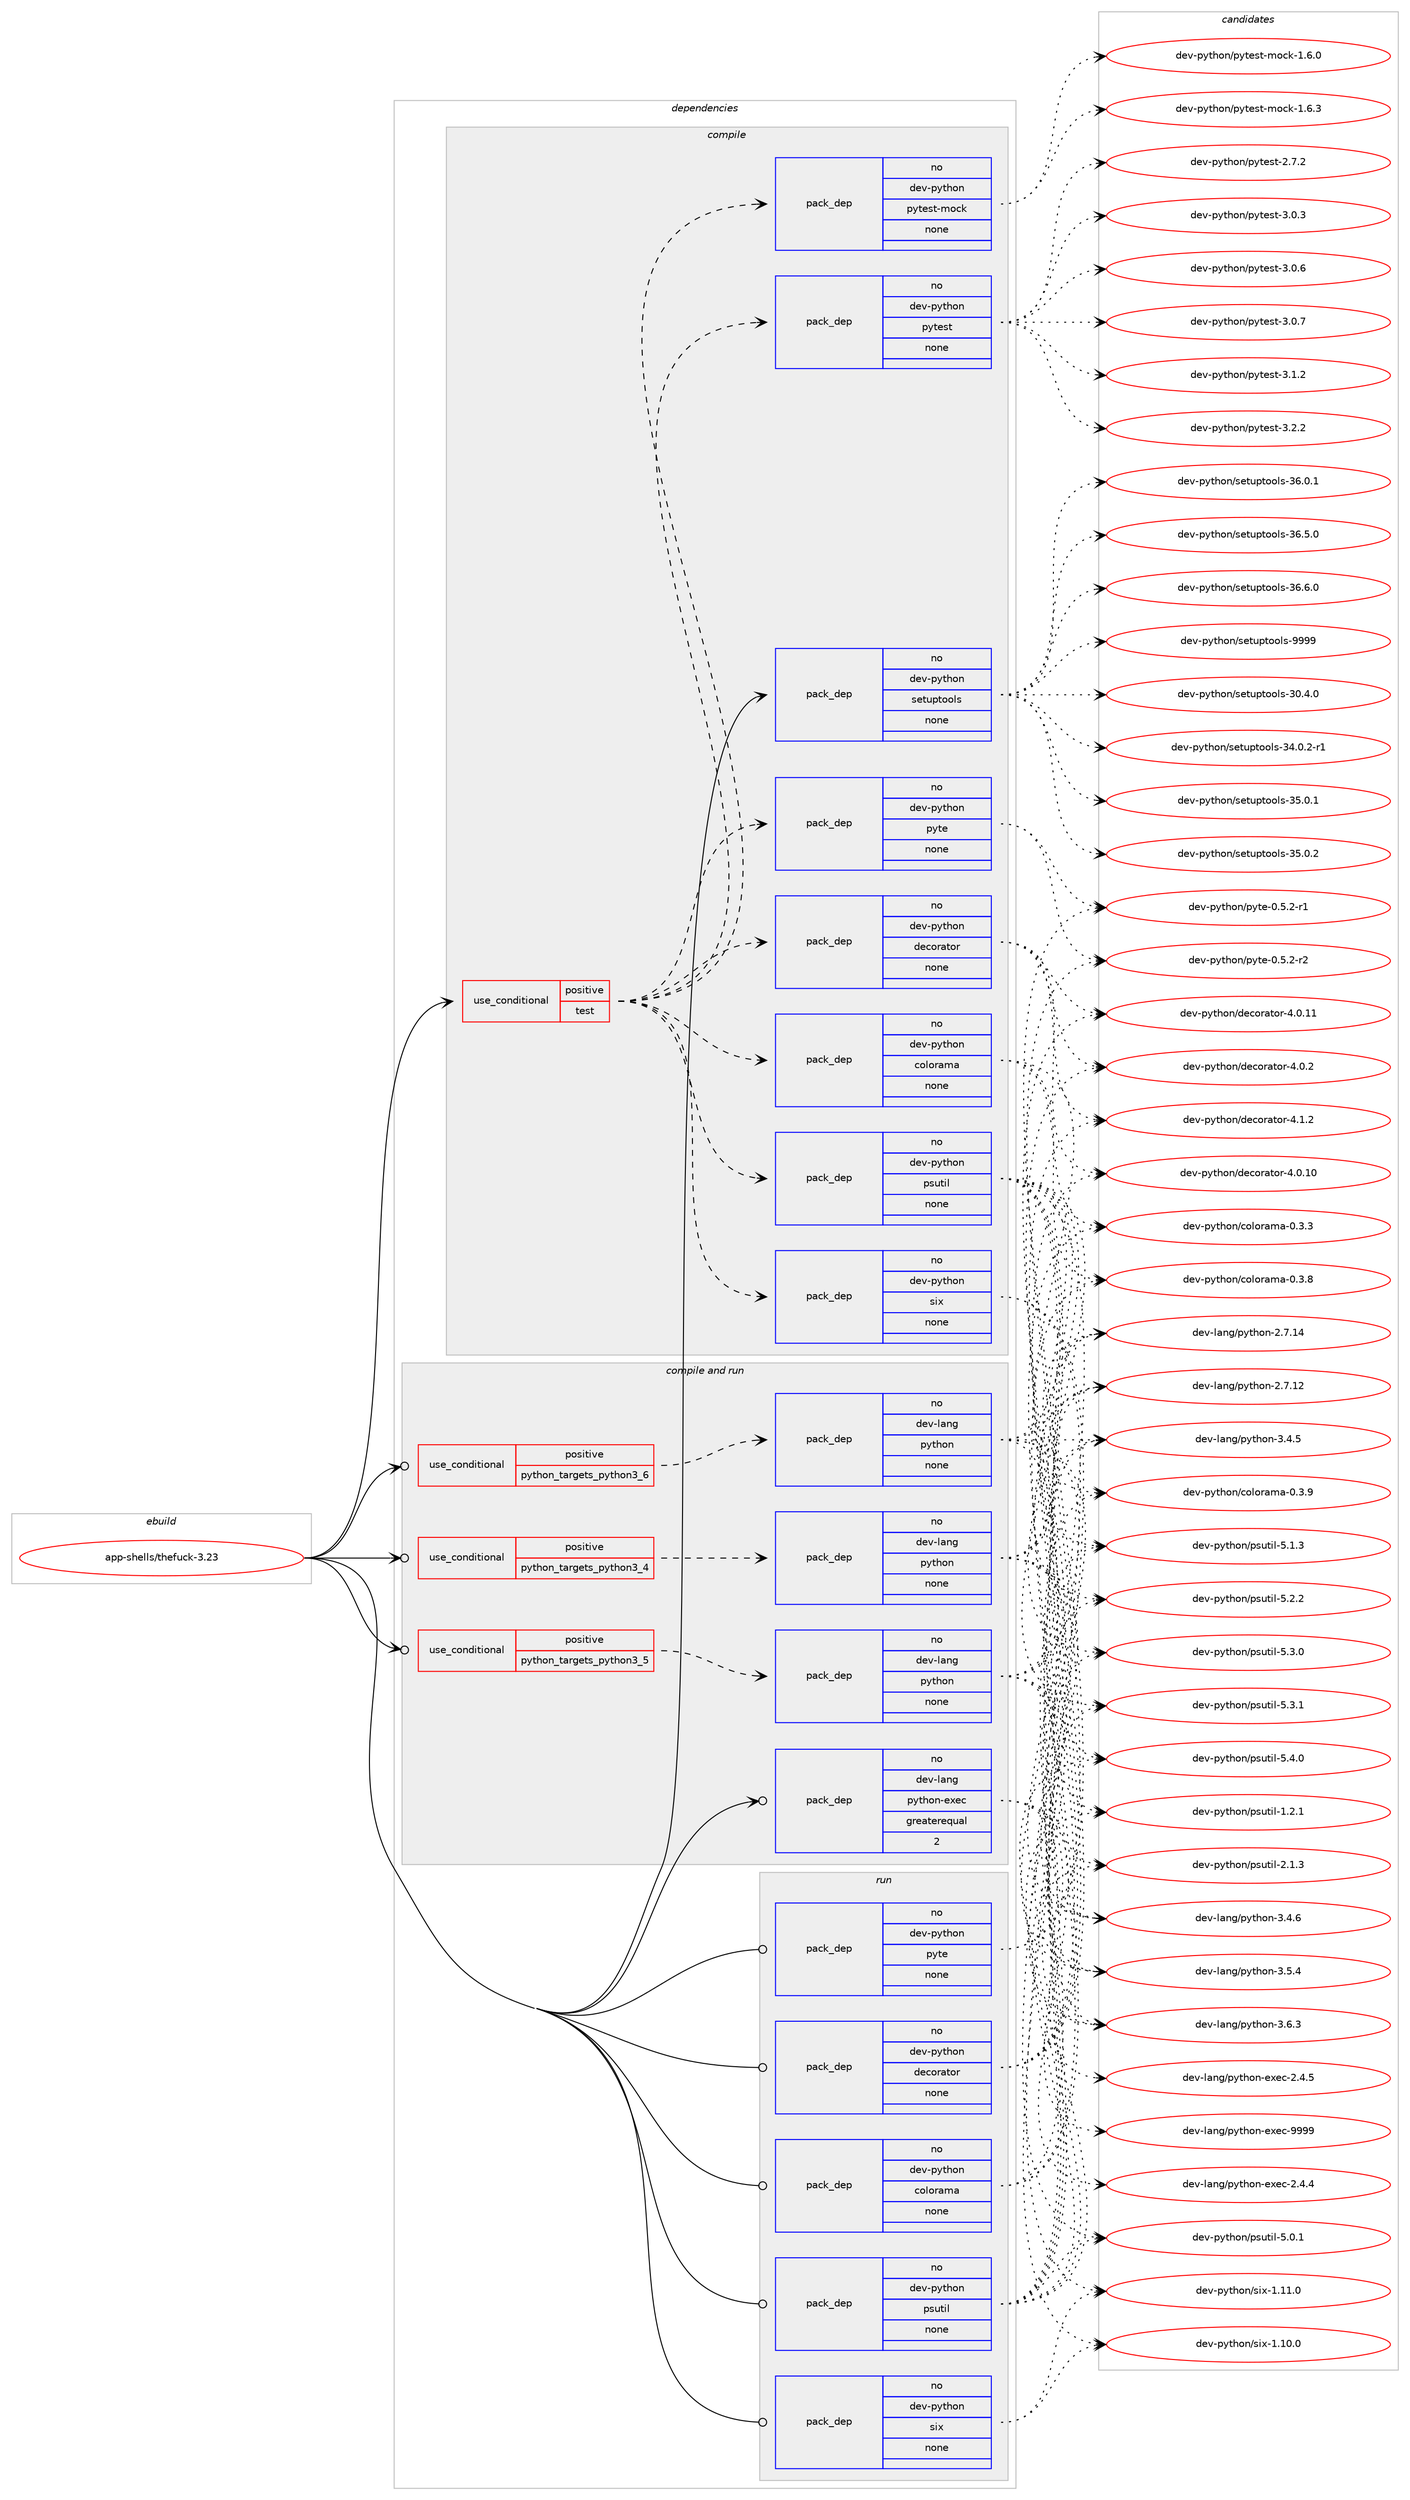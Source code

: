digraph prolog {

# *************
# Graph options
# *************

newrank=true;
concentrate=true;
compound=true;
graph [rankdir=LR,fontname=Helvetica,fontsize=10,ranksep=1.5];#, ranksep=2.5, nodesep=0.2];
edge  [arrowhead=vee];
node  [fontname=Helvetica,fontsize=10];

# **********
# The ebuild
# **********

subgraph cluster_leftcol {
color=gray;
rank=same;
label=<<i>ebuild</i>>;
id [label="app-shells/thefuck-3.23", color=red, width=4, href="../app-shells/thefuck-3.23.svg"];
}

# ****************
# The dependencies
# ****************

subgraph cluster_midcol {
color=gray;
label=<<i>dependencies</i>>;
subgraph cluster_compile {
fillcolor="#eeeeee";
style=filled;
label=<<i>compile</i>>;
subgraph cond14280 {
dependency55140 [label=<<TABLE BORDER="0" CELLBORDER="1" CELLSPACING="0" CELLPADDING="4"><TR><TD ROWSPAN="3" CELLPADDING="10">use_conditional</TD></TR><TR><TD>positive</TD></TR><TR><TD>test</TD></TR></TABLE>>, shape=none, color=red];
subgraph pack39865 {
dependency55141 [label=<<TABLE BORDER="0" CELLBORDER="1" CELLSPACING="0" CELLPADDING="4" WIDTH="220"><TR><TD ROWSPAN="6" CELLPADDING="30">pack_dep</TD></TR><TR><TD WIDTH="110">no</TD></TR><TR><TD>dev-python</TD></TR><TR><TD>psutil</TD></TR><TR><TD>none</TD></TR><TR><TD></TD></TR></TABLE>>, shape=none, color=blue];
}
dependency55140:e -> dependency55141:w [weight=20,style="dashed",arrowhead="vee"];
subgraph pack39866 {
dependency55142 [label=<<TABLE BORDER="0" CELLBORDER="1" CELLSPACING="0" CELLPADDING="4" WIDTH="220"><TR><TD ROWSPAN="6" CELLPADDING="30">pack_dep</TD></TR><TR><TD WIDTH="110">no</TD></TR><TR><TD>dev-python</TD></TR><TR><TD>six</TD></TR><TR><TD>none</TD></TR><TR><TD></TD></TR></TABLE>>, shape=none, color=blue];
}
dependency55140:e -> dependency55142:w [weight=20,style="dashed",arrowhead="vee"];
subgraph pack39867 {
dependency55143 [label=<<TABLE BORDER="0" CELLBORDER="1" CELLSPACING="0" CELLPADDING="4" WIDTH="220"><TR><TD ROWSPAN="6" CELLPADDING="30">pack_dep</TD></TR><TR><TD WIDTH="110">no</TD></TR><TR><TD>dev-python</TD></TR><TR><TD>decorator</TD></TR><TR><TD>none</TD></TR><TR><TD></TD></TR></TABLE>>, shape=none, color=blue];
}
dependency55140:e -> dependency55143:w [weight=20,style="dashed",arrowhead="vee"];
subgraph pack39868 {
dependency55144 [label=<<TABLE BORDER="0" CELLBORDER="1" CELLSPACING="0" CELLPADDING="4" WIDTH="220"><TR><TD ROWSPAN="6" CELLPADDING="30">pack_dep</TD></TR><TR><TD WIDTH="110">no</TD></TR><TR><TD>dev-python</TD></TR><TR><TD>colorama</TD></TR><TR><TD>none</TD></TR><TR><TD></TD></TR></TABLE>>, shape=none, color=blue];
}
dependency55140:e -> dependency55144:w [weight=20,style="dashed",arrowhead="vee"];
subgraph pack39869 {
dependency55145 [label=<<TABLE BORDER="0" CELLBORDER="1" CELLSPACING="0" CELLPADDING="4" WIDTH="220"><TR><TD ROWSPAN="6" CELLPADDING="30">pack_dep</TD></TR><TR><TD WIDTH="110">no</TD></TR><TR><TD>dev-python</TD></TR><TR><TD>pyte</TD></TR><TR><TD>none</TD></TR><TR><TD></TD></TR></TABLE>>, shape=none, color=blue];
}
dependency55140:e -> dependency55145:w [weight=20,style="dashed",arrowhead="vee"];
subgraph pack39870 {
dependency55146 [label=<<TABLE BORDER="0" CELLBORDER="1" CELLSPACING="0" CELLPADDING="4" WIDTH="220"><TR><TD ROWSPAN="6" CELLPADDING="30">pack_dep</TD></TR><TR><TD WIDTH="110">no</TD></TR><TR><TD>dev-python</TD></TR><TR><TD>pytest</TD></TR><TR><TD>none</TD></TR><TR><TD></TD></TR></TABLE>>, shape=none, color=blue];
}
dependency55140:e -> dependency55146:w [weight=20,style="dashed",arrowhead="vee"];
subgraph pack39871 {
dependency55147 [label=<<TABLE BORDER="0" CELLBORDER="1" CELLSPACING="0" CELLPADDING="4" WIDTH="220"><TR><TD ROWSPAN="6" CELLPADDING="30">pack_dep</TD></TR><TR><TD WIDTH="110">no</TD></TR><TR><TD>dev-python</TD></TR><TR><TD>pytest-mock</TD></TR><TR><TD>none</TD></TR><TR><TD></TD></TR></TABLE>>, shape=none, color=blue];
}
dependency55140:e -> dependency55147:w [weight=20,style="dashed",arrowhead="vee"];
}
id:e -> dependency55140:w [weight=20,style="solid",arrowhead="vee"];
subgraph pack39872 {
dependency55148 [label=<<TABLE BORDER="0" CELLBORDER="1" CELLSPACING="0" CELLPADDING="4" WIDTH="220"><TR><TD ROWSPAN="6" CELLPADDING="30">pack_dep</TD></TR><TR><TD WIDTH="110">no</TD></TR><TR><TD>dev-python</TD></TR><TR><TD>setuptools</TD></TR><TR><TD>none</TD></TR><TR><TD></TD></TR></TABLE>>, shape=none, color=blue];
}
id:e -> dependency55148:w [weight=20,style="solid",arrowhead="vee"];
}
subgraph cluster_compileandrun {
fillcolor="#eeeeee";
style=filled;
label=<<i>compile and run</i>>;
subgraph cond14281 {
dependency55149 [label=<<TABLE BORDER="0" CELLBORDER="1" CELLSPACING="0" CELLPADDING="4"><TR><TD ROWSPAN="3" CELLPADDING="10">use_conditional</TD></TR><TR><TD>positive</TD></TR><TR><TD>python_targets_python3_4</TD></TR></TABLE>>, shape=none, color=red];
subgraph pack39873 {
dependency55150 [label=<<TABLE BORDER="0" CELLBORDER="1" CELLSPACING="0" CELLPADDING="4" WIDTH="220"><TR><TD ROWSPAN="6" CELLPADDING="30">pack_dep</TD></TR><TR><TD WIDTH="110">no</TD></TR><TR><TD>dev-lang</TD></TR><TR><TD>python</TD></TR><TR><TD>none</TD></TR><TR><TD></TD></TR></TABLE>>, shape=none, color=blue];
}
dependency55149:e -> dependency55150:w [weight=20,style="dashed",arrowhead="vee"];
}
id:e -> dependency55149:w [weight=20,style="solid",arrowhead="odotvee"];
subgraph cond14282 {
dependency55151 [label=<<TABLE BORDER="0" CELLBORDER="1" CELLSPACING="0" CELLPADDING="4"><TR><TD ROWSPAN="3" CELLPADDING="10">use_conditional</TD></TR><TR><TD>positive</TD></TR><TR><TD>python_targets_python3_5</TD></TR></TABLE>>, shape=none, color=red];
subgraph pack39874 {
dependency55152 [label=<<TABLE BORDER="0" CELLBORDER="1" CELLSPACING="0" CELLPADDING="4" WIDTH="220"><TR><TD ROWSPAN="6" CELLPADDING="30">pack_dep</TD></TR><TR><TD WIDTH="110">no</TD></TR><TR><TD>dev-lang</TD></TR><TR><TD>python</TD></TR><TR><TD>none</TD></TR><TR><TD></TD></TR></TABLE>>, shape=none, color=blue];
}
dependency55151:e -> dependency55152:w [weight=20,style="dashed",arrowhead="vee"];
}
id:e -> dependency55151:w [weight=20,style="solid",arrowhead="odotvee"];
subgraph cond14283 {
dependency55153 [label=<<TABLE BORDER="0" CELLBORDER="1" CELLSPACING="0" CELLPADDING="4"><TR><TD ROWSPAN="3" CELLPADDING="10">use_conditional</TD></TR><TR><TD>positive</TD></TR><TR><TD>python_targets_python3_6</TD></TR></TABLE>>, shape=none, color=red];
subgraph pack39875 {
dependency55154 [label=<<TABLE BORDER="0" CELLBORDER="1" CELLSPACING="0" CELLPADDING="4" WIDTH="220"><TR><TD ROWSPAN="6" CELLPADDING="30">pack_dep</TD></TR><TR><TD WIDTH="110">no</TD></TR><TR><TD>dev-lang</TD></TR><TR><TD>python</TD></TR><TR><TD>none</TD></TR><TR><TD></TD></TR></TABLE>>, shape=none, color=blue];
}
dependency55153:e -> dependency55154:w [weight=20,style="dashed",arrowhead="vee"];
}
id:e -> dependency55153:w [weight=20,style="solid",arrowhead="odotvee"];
subgraph pack39876 {
dependency55155 [label=<<TABLE BORDER="0" CELLBORDER="1" CELLSPACING="0" CELLPADDING="4" WIDTH="220"><TR><TD ROWSPAN="6" CELLPADDING="30">pack_dep</TD></TR><TR><TD WIDTH="110">no</TD></TR><TR><TD>dev-lang</TD></TR><TR><TD>python-exec</TD></TR><TR><TD>greaterequal</TD></TR><TR><TD>2</TD></TR></TABLE>>, shape=none, color=blue];
}
id:e -> dependency55155:w [weight=20,style="solid",arrowhead="odotvee"];
}
subgraph cluster_run {
fillcolor="#eeeeee";
style=filled;
label=<<i>run</i>>;
subgraph pack39877 {
dependency55156 [label=<<TABLE BORDER="0" CELLBORDER="1" CELLSPACING="0" CELLPADDING="4" WIDTH="220"><TR><TD ROWSPAN="6" CELLPADDING="30">pack_dep</TD></TR><TR><TD WIDTH="110">no</TD></TR><TR><TD>dev-python</TD></TR><TR><TD>colorama</TD></TR><TR><TD>none</TD></TR><TR><TD></TD></TR></TABLE>>, shape=none, color=blue];
}
id:e -> dependency55156:w [weight=20,style="solid",arrowhead="odot"];
subgraph pack39878 {
dependency55157 [label=<<TABLE BORDER="0" CELLBORDER="1" CELLSPACING="0" CELLPADDING="4" WIDTH="220"><TR><TD ROWSPAN="6" CELLPADDING="30">pack_dep</TD></TR><TR><TD WIDTH="110">no</TD></TR><TR><TD>dev-python</TD></TR><TR><TD>decorator</TD></TR><TR><TD>none</TD></TR><TR><TD></TD></TR></TABLE>>, shape=none, color=blue];
}
id:e -> dependency55157:w [weight=20,style="solid",arrowhead="odot"];
subgraph pack39879 {
dependency55158 [label=<<TABLE BORDER="0" CELLBORDER="1" CELLSPACING="0" CELLPADDING="4" WIDTH="220"><TR><TD ROWSPAN="6" CELLPADDING="30">pack_dep</TD></TR><TR><TD WIDTH="110">no</TD></TR><TR><TD>dev-python</TD></TR><TR><TD>psutil</TD></TR><TR><TD>none</TD></TR><TR><TD></TD></TR></TABLE>>, shape=none, color=blue];
}
id:e -> dependency55158:w [weight=20,style="solid",arrowhead="odot"];
subgraph pack39880 {
dependency55159 [label=<<TABLE BORDER="0" CELLBORDER="1" CELLSPACING="0" CELLPADDING="4" WIDTH="220"><TR><TD ROWSPAN="6" CELLPADDING="30">pack_dep</TD></TR><TR><TD WIDTH="110">no</TD></TR><TR><TD>dev-python</TD></TR><TR><TD>pyte</TD></TR><TR><TD>none</TD></TR><TR><TD></TD></TR></TABLE>>, shape=none, color=blue];
}
id:e -> dependency55159:w [weight=20,style="solid",arrowhead="odot"];
subgraph pack39881 {
dependency55160 [label=<<TABLE BORDER="0" CELLBORDER="1" CELLSPACING="0" CELLPADDING="4" WIDTH="220"><TR><TD ROWSPAN="6" CELLPADDING="30">pack_dep</TD></TR><TR><TD WIDTH="110">no</TD></TR><TR><TD>dev-python</TD></TR><TR><TD>six</TD></TR><TR><TD>none</TD></TR><TR><TD></TD></TR></TABLE>>, shape=none, color=blue];
}
id:e -> dependency55160:w [weight=20,style="solid",arrowhead="odot"];
}
}

# **************
# The candidates
# **************

subgraph cluster_choices {
rank=same;
color=gray;
label=<<i>candidates</i>>;

subgraph choice39865 {
color=black;
nodesep=1;
choice1001011184511212111610411111047112115117116105108454946504649 [label="dev-python/psutil-1.2.1", color=red, width=4,href="../dev-python/psutil-1.2.1.svg"];
choice1001011184511212111610411111047112115117116105108455046494651 [label="dev-python/psutil-2.1.3", color=red, width=4,href="../dev-python/psutil-2.1.3.svg"];
choice1001011184511212111610411111047112115117116105108455346484649 [label="dev-python/psutil-5.0.1", color=red, width=4,href="../dev-python/psutil-5.0.1.svg"];
choice1001011184511212111610411111047112115117116105108455346494651 [label="dev-python/psutil-5.1.3", color=red, width=4,href="../dev-python/psutil-5.1.3.svg"];
choice1001011184511212111610411111047112115117116105108455346504650 [label="dev-python/psutil-5.2.2", color=red, width=4,href="../dev-python/psutil-5.2.2.svg"];
choice1001011184511212111610411111047112115117116105108455346514648 [label="dev-python/psutil-5.3.0", color=red, width=4,href="../dev-python/psutil-5.3.0.svg"];
choice1001011184511212111610411111047112115117116105108455346514649 [label="dev-python/psutil-5.3.1", color=red, width=4,href="../dev-python/psutil-5.3.1.svg"];
choice1001011184511212111610411111047112115117116105108455346524648 [label="dev-python/psutil-5.4.0", color=red, width=4,href="../dev-python/psutil-5.4.0.svg"];
dependency55141:e -> choice1001011184511212111610411111047112115117116105108454946504649:w [style=dotted,weight="100"];
dependency55141:e -> choice1001011184511212111610411111047112115117116105108455046494651:w [style=dotted,weight="100"];
dependency55141:e -> choice1001011184511212111610411111047112115117116105108455346484649:w [style=dotted,weight="100"];
dependency55141:e -> choice1001011184511212111610411111047112115117116105108455346494651:w [style=dotted,weight="100"];
dependency55141:e -> choice1001011184511212111610411111047112115117116105108455346504650:w [style=dotted,weight="100"];
dependency55141:e -> choice1001011184511212111610411111047112115117116105108455346514648:w [style=dotted,weight="100"];
dependency55141:e -> choice1001011184511212111610411111047112115117116105108455346514649:w [style=dotted,weight="100"];
dependency55141:e -> choice1001011184511212111610411111047112115117116105108455346524648:w [style=dotted,weight="100"];
}
subgraph choice39866 {
color=black;
nodesep=1;
choice100101118451121211161041111104711510512045494649484648 [label="dev-python/six-1.10.0", color=red, width=4,href="../dev-python/six-1.10.0.svg"];
choice100101118451121211161041111104711510512045494649494648 [label="dev-python/six-1.11.0", color=red, width=4,href="../dev-python/six-1.11.0.svg"];
dependency55142:e -> choice100101118451121211161041111104711510512045494649484648:w [style=dotted,weight="100"];
dependency55142:e -> choice100101118451121211161041111104711510512045494649494648:w [style=dotted,weight="100"];
}
subgraph choice39867 {
color=black;
nodesep=1;
choice1001011184511212111610411111047100101991111149711611111445524648464948 [label="dev-python/decorator-4.0.10", color=red, width=4,href="../dev-python/decorator-4.0.10.svg"];
choice1001011184511212111610411111047100101991111149711611111445524648464949 [label="dev-python/decorator-4.0.11", color=red, width=4,href="../dev-python/decorator-4.0.11.svg"];
choice10010111845112121116104111110471001019911111497116111114455246484650 [label="dev-python/decorator-4.0.2", color=red, width=4,href="../dev-python/decorator-4.0.2.svg"];
choice10010111845112121116104111110471001019911111497116111114455246494650 [label="dev-python/decorator-4.1.2", color=red, width=4,href="../dev-python/decorator-4.1.2.svg"];
dependency55143:e -> choice1001011184511212111610411111047100101991111149711611111445524648464948:w [style=dotted,weight="100"];
dependency55143:e -> choice1001011184511212111610411111047100101991111149711611111445524648464949:w [style=dotted,weight="100"];
dependency55143:e -> choice10010111845112121116104111110471001019911111497116111114455246484650:w [style=dotted,weight="100"];
dependency55143:e -> choice10010111845112121116104111110471001019911111497116111114455246494650:w [style=dotted,weight="100"];
}
subgraph choice39868 {
color=black;
nodesep=1;
choice1001011184511212111610411111047991111081111149710997454846514651 [label="dev-python/colorama-0.3.3", color=red, width=4,href="../dev-python/colorama-0.3.3.svg"];
choice1001011184511212111610411111047991111081111149710997454846514656 [label="dev-python/colorama-0.3.8", color=red, width=4,href="../dev-python/colorama-0.3.8.svg"];
choice1001011184511212111610411111047991111081111149710997454846514657 [label="dev-python/colorama-0.3.9", color=red, width=4,href="../dev-python/colorama-0.3.9.svg"];
dependency55144:e -> choice1001011184511212111610411111047991111081111149710997454846514651:w [style=dotted,weight="100"];
dependency55144:e -> choice1001011184511212111610411111047991111081111149710997454846514656:w [style=dotted,weight="100"];
dependency55144:e -> choice1001011184511212111610411111047991111081111149710997454846514657:w [style=dotted,weight="100"];
}
subgraph choice39869 {
color=black;
nodesep=1;
choice10010111845112121116104111110471121211161014548465346504511449 [label="dev-python/pyte-0.5.2-r1", color=red, width=4,href="../dev-python/pyte-0.5.2-r1.svg"];
choice10010111845112121116104111110471121211161014548465346504511450 [label="dev-python/pyte-0.5.2-r2", color=red, width=4,href="../dev-python/pyte-0.5.2-r2.svg"];
dependency55145:e -> choice10010111845112121116104111110471121211161014548465346504511449:w [style=dotted,weight="100"];
dependency55145:e -> choice10010111845112121116104111110471121211161014548465346504511450:w [style=dotted,weight="100"];
}
subgraph choice39870 {
color=black;
nodesep=1;
choice1001011184511212111610411111047112121116101115116455046554650 [label="dev-python/pytest-2.7.2", color=red, width=4,href="../dev-python/pytest-2.7.2.svg"];
choice1001011184511212111610411111047112121116101115116455146484651 [label="dev-python/pytest-3.0.3", color=red, width=4,href="../dev-python/pytest-3.0.3.svg"];
choice1001011184511212111610411111047112121116101115116455146484654 [label="dev-python/pytest-3.0.6", color=red, width=4,href="../dev-python/pytest-3.0.6.svg"];
choice1001011184511212111610411111047112121116101115116455146484655 [label="dev-python/pytest-3.0.7", color=red, width=4,href="../dev-python/pytest-3.0.7.svg"];
choice1001011184511212111610411111047112121116101115116455146494650 [label="dev-python/pytest-3.1.2", color=red, width=4,href="../dev-python/pytest-3.1.2.svg"];
choice1001011184511212111610411111047112121116101115116455146504650 [label="dev-python/pytest-3.2.2", color=red, width=4,href="../dev-python/pytest-3.2.2.svg"];
dependency55146:e -> choice1001011184511212111610411111047112121116101115116455046554650:w [style=dotted,weight="100"];
dependency55146:e -> choice1001011184511212111610411111047112121116101115116455146484651:w [style=dotted,weight="100"];
dependency55146:e -> choice1001011184511212111610411111047112121116101115116455146484654:w [style=dotted,weight="100"];
dependency55146:e -> choice1001011184511212111610411111047112121116101115116455146484655:w [style=dotted,weight="100"];
dependency55146:e -> choice1001011184511212111610411111047112121116101115116455146494650:w [style=dotted,weight="100"];
dependency55146:e -> choice1001011184511212111610411111047112121116101115116455146504650:w [style=dotted,weight="100"];
}
subgraph choice39871 {
color=black;
nodesep=1;
choice10010111845112121116104111110471121211161011151164510911199107454946544648 [label="dev-python/pytest-mock-1.6.0", color=red, width=4,href="../dev-python/pytest-mock-1.6.0.svg"];
choice10010111845112121116104111110471121211161011151164510911199107454946544651 [label="dev-python/pytest-mock-1.6.3", color=red, width=4,href="../dev-python/pytest-mock-1.6.3.svg"];
dependency55147:e -> choice10010111845112121116104111110471121211161011151164510911199107454946544648:w [style=dotted,weight="100"];
dependency55147:e -> choice10010111845112121116104111110471121211161011151164510911199107454946544651:w [style=dotted,weight="100"];
}
subgraph choice39872 {
color=black;
nodesep=1;
choice100101118451121211161041111104711510111611711211611111110811545514846524648 [label="dev-python/setuptools-30.4.0", color=red, width=4,href="../dev-python/setuptools-30.4.0.svg"];
choice1001011184511212111610411111047115101116117112116111111108115455152464846504511449 [label="dev-python/setuptools-34.0.2-r1", color=red, width=4,href="../dev-python/setuptools-34.0.2-r1.svg"];
choice100101118451121211161041111104711510111611711211611111110811545515346484649 [label="dev-python/setuptools-35.0.1", color=red, width=4,href="../dev-python/setuptools-35.0.1.svg"];
choice100101118451121211161041111104711510111611711211611111110811545515346484650 [label="dev-python/setuptools-35.0.2", color=red, width=4,href="../dev-python/setuptools-35.0.2.svg"];
choice100101118451121211161041111104711510111611711211611111110811545515446484649 [label="dev-python/setuptools-36.0.1", color=red, width=4,href="../dev-python/setuptools-36.0.1.svg"];
choice100101118451121211161041111104711510111611711211611111110811545515446534648 [label="dev-python/setuptools-36.5.0", color=red, width=4,href="../dev-python/setuptools-36.5.0.svg"];
choice100101118451121211161041111104711510111611711211611111110811545515446544648 [label="dev-python/setuptools-36.6.0", color=red, width=4,href="../dev-python/setuptools-36.6.0.svg"];
choice10010111845112121116104111110471151011161171121161111111081154557575757 [label="dev-python/setuptools-9999", color=red, width=4,href="../dev-python/setuptools-9999.svg"];
dependency55148:e -> choice100101118451121211161041111104711510111611711211611111110811545514846524648:w [style=dotted,weight="100"];
dependency55148:e -> choice1001011184511212111610411111047115101116117112116111111108115455152464846504511449:w [style=dotted,weight="100"];
dependency55148:e -> choice100101118451121211161041111104711510111611711211611111110811545515346484649:w [style=dotted,weight="100"];
dependency55148:e -> choice100101118451121211161041111104711510111611711211611111110811545515346484650:w [style=dotted,weight="100"];
dependency55148:e -> choice100101118451121211161041111104711510111611711211611111110811545515446484649:w [style=dotted,weight="100"];
dependency55148:e -> choice100101118451121211161041111104711510111611711211611111110811545515446534648:w [style=dotted,weight="100"];
dependency55148:e -> choice100101118451121211161041111104711510111611711211611111110811545515446544648:w [style=dotted,weight="100"];
dependency55148:e -> choice10010111845112121116104111110471151011161171121161111111081154557575757:w [style=dotted,weight="100"];
}
subgraph choice39873 {
color=black;
nodesep=1;
choice10010111845108971101034711212111610411111045504655464950 [label="dev-lang/python-2.7.12", color=red, width=4,href="../dev-lang/python-2.7.12.svg"];
choice10010111845108971101034711212111610411111045504655464952 [label="dev-lang/python-2.7.14", color=red, width=4,href="../dev-lang/python-2.7.14.svg"];
choice100101118451089711010347112121116104111110455146524653 [label="dev-lang/python-3.4.5", color=red, width=4,href="../dev-lang/python-3.4.5.svg"];
choice100101118451089711010347112121116104111110455146524654 [label="dev-lang/python-3.4.6", color=red, width=4,href="../dev-lang/python-3.4.6.svg"];
choice100101118451089711010347112121116104111110455146534652 [label="dev-lang/python-3.5.4", color=red, width=4,href="../dev-lang/python-3.5.4.svg"];
choice100101118451089711010347112121116104111110455146544651 [label="dev-lang/python-3.6.3", color=red, width=4,href="../dev-lang/python-3.6.3.svg"];
dependency55150:e -> choice10010111845108971101034711212111610411111045504655464950:w [style=dotted,weight="100"];
dependency55150:e -> choice10010111845108971101034711212111610411111045504655464952:w [style=dotted,weight="100"];
dependency55150:e -> choice100101118451089711010347112121116104111110455146524653:w [style=dotted,weight="100"];
dependency55150:e -> choice100101118451089711010347112121116104111110455146524654:w [style=dotted,weight="100"];
dependency55150:e -> choice100101118451089711010347112121116104111110455146534652:w [style=dotted,weight="100"];
dependency55150:e -> choice100101118451089711010347112121116104111110455146544651:w [style=dotted,weight="100"];
}
subgraph choice39874 {
color=black;
nodesep=1;
choice10010111845108971101034711212111610411111045504655464950 [label="dev-lang/python-2.7.12", color=red, width=4,href="../dev-lang/python-2.7.12.svg"];
choice10010111845108971101034711212111610411111045504655464952 [label="dev-lang/python-2.7.14", color=red, width=4,href="../dev-lang/python-2.7.14.svg"];
choice100101118451089711010347112121116104111110455146524653 [label="dev-lang/python-3.4.5", color=red, width=4,href="../dev-lang/python-3.4.5.svg"];
choice100101118451089711010347112121116104111110455146524654 [label="dev-lang/python-3.4.6", color=red, width=4,href="../dev-lang/python-3.4.6.svg"];
choice100101118451089711010347112121116104111110455146534652 [label="dev-lang/python-3.5.4", color=red, width=4,href="../dev-lang/python-3.5.4.svg"];
choice100101118451089711010347112121116104111110455146544651 [label="dev-lang/python-3.6.3", color=red, width=4,href="../dev-lang/python-3.6.3.svg"];
dependency55152:e -> choice10010111845108971101034711212111610411111045504655464950:w [style=dotted,weight="100"];
dependency55152:e -> choice10010111845108971101034711212111610411111045504655464952:w [style=dotted,weight="100"];
dependency55152:e -> choice100101118451089711010347112121116104111110455146524653:w [style=dotted,weight="100"];
dependency55152:e -> choice100101118451089711010347112121116104111110455146524654:w [style=dotted,weight="100"];
dependency55152:e -> choice100101118451089711010347112121116104111110455146534652:w [style=dotted,weight="100"];
dependency55152:e -> choice100101118451089711010347112121116104111110455146544651:w [style=dotted,weight="100"];
}
subgraph choice39875 {
color=black;
nodesep=1;
choice10010111845108971101034711212111610411111045504655464950 [label="dev-lang/python-2.7.12", color=red, width=4,href="../dev-lang/python-2.7.12.svg"];
choice10010111845108971101034711212111610411111045504655464952 [label="dev-lang/python-2.7.14", color=red, width=4,href="../dev-lang/python-2.7.14.svg"];
choice100101118451089711010347112121116104111110455146524653 [label="dev-lang/python-3.4.5", color=red, width=4,href="../dev-lang/python-3.4.5.svg"];
choice100101118451089711010347112121116104111110455146524654 [label="dev-lang/python-3.4.6", color=red, width=4,href="../dev-lang/python-3.4.6.svg"];
choice100101118451089711010347112121116104111110455146534652 [label="dev-lang/python-3.5.4", color=red, width=4,href="../dev-lang/python-3.5.4.svg"];
choice100101118451089711010347112121116104111110455146544651 [label="dev-lang/python-3.6.3", color=red, width=4,href="../dev-lang/python-3.6.3.svg"];
dependency55154:e -> choice10010111845108971101034711212111610411111045504655464950:w [style=dotted,weight="100"];
dependency55154:e -> choice10010111845108971101034711212111610411111045504655464952:w [style=dotted,weight="100"];
dependency55154:e -> choice100101118451089711010347112121116104111110455146524653:w [style=dotted,weight="100"];
dependency55154:e -> choice100101118451089711010347112121116104111110455146524654:w [style=dotted,weight="100"];
dependency55154:e -> choice100101118451089711010347112121116104111110455146534652:w [style=dotted,weight="100"];
dependency55154:e -> choice100101118451089711010347112121116104111110455146544651:w [style=dotted,weight="100"];
}
subgraph choice39876 {
color=black;
nodesep=1;
choice1001011184510897110103471121211161041111104510112010199455046524652 [label="dev-lang/python-exec-2.4.4", color=red, width=4,href="../dev-lang/python-exec-2.4.4.svg"];
choice1001011184510897110103471121211161041111104510112010199455046524653 [label="dev-lang/python-exec-2.4.5", color=red, width=4,href="../dev-lang/python-exec-2.4.5.svg"];
choice10010111845108971101034711212111610411111045101120101994557575757 [label="dev-lang/python-exec-9999", color=red, width=4,href="../dev-lang/python-exec-9999.svg"];
dependency55155:e -> choice1001011184510897110103471121211161041111104510112010199455046524652:w [style=dotted,weight="100"];
dependency55155:e -> choice1001011184510897110103471121211161041111104510112010199455046524653:w [style=dotted,weight="100"];
dependency55155:e -> choice10010111845108971101034711212111610411111045101120101994557575757:w [style=dotted,weight="100"];
}
subgraph choice39877 {
color=black;
nodesep=1;
choice1001011184511212111610411111047991111081111149710997454846514651 [label="dev-python/colorama-0.3.3", color=red, width=4,href="../dev-python/colorama-0.3.3.svg"];
choice1001011184511212111610411111047991111081111149710997454846514656 [label="dev-python/colorama-0.3.8", color=red, width=4,href="../dev-python/colorama-0.3.8.svg"];
choice1001011184511212111610411111047991111081111149710997454846514657 [label="dev-python/colorama-0.3.9", color=red, width=4,href="../dev-python/colorama-0.3.9.svg"];
dependency55156:e -> choice1001011184511212111610411111047991111081111149710997454846514651:w [style=dotted,weight="100"];
dependency55156:e -> choice1001011184511212111610411111047991111081111149710997454846514656:w [style=dotted,weight="100"];
dependency55156:e -> choice1001011184511212111610411111047991111081111149710997454846514657:w [style=dotted,weight="100"];
}
subgraph choice39878 {
color=black;
nodesep=1;
choice1001011184511212111610411111047100101991111149711611111445524648464948 [label="dev-python/decorator-4.0.10", color=red, width=4,href="../dev-python/decorator-4.0.10.svg"];
choice1001011184511212111610411111047100101991111149711611111445524648464949 [label="dev-python/decorator-4.0.11", color=red, width=4,href="../dev-python/decorator-4.0.11.svg"];
choice10010111845112121116104111110471001019911111497116111114455246484650 [label="dev-python/decorator-4.0.2", color=red, width=4,href="../dev-python/decorator-4.0.2.svg"];
choice10010111845112121116104111110471001019911111497116111114455246494650 [label="dev-python/decorator-4.1.2", color=red, width=4,href="../dev-python/decorator-4.1.2.svg"];
dependency55157:e -> choice1001011184511212111610411111047100101991111149711611111445524648464948:w [style=dotted,weight="100"];
dependency55157:e -> choice1001011184511212111610411111047100101991111149711611111445524648464949:w [style=dotted,weight="100"];
dependency55157:e -> choice10010111845112121116104111110471001019911111497116111114455246484650:w [style=dotted,weight="100"];
dependency55157:e -> choice10010111845112121116104111110471001019911111497116111114455246494650:w [style=dotted,weight="100"];
}
subgraph choice39879 {
color=black;
nodesep=1;
choice1001011184511212111610411111047112115117116105108454946504649 [label="dev-python/psutil-1.2.1", color=red, width=4,href="../dev-python/psutil-1.2.1.svg"];
choice1001011184511212111610411111047112115117116105108455046494651 [label="dev-python/psutil-2.1.3", color=red, width=4,href="../dev-python/psutil-2.1.3.svg"];
choice1001011184511212111610411111047112115117116105108455346484649 [label="dev-python/psutil-5.0.1", color=red, width=4,href="../dev-python/psutil-5.0.1.svg"];
choice1001011184511212111610411111047112115117116105108455346494651 [label="dev-python/psutil-5.1.3", color=red, width=4,href="../dev-python/psutil-5.1.3.svg"];
choice1001011184511212111610411111047112115117116105108455346504650 [label="dev-python/psutil-5.2.2", color=red, width=4,href="../dev-python/psutil-5.2.2.svg"];
choice1001011184511212111610411111047112115117116105108455346514648 [label="dev-python/psutil-5.3.0", color=red, width=4,href="../dev-python/psutil-5.3.0.svg"];
choice1001011184511212111610411111047112115117116105108455346514649 [label="dev-python/psutil-5.3.1", color=red, width=4,href="../dev-python/psutil-5.3.1.svg"];
choice1001011184511212111610411111047112115117116105108455346524648 [label="dev-python/psutil-5.4.0", color=red, width=4,href="../dev-python/psutil-5.4.0.svg"];
dependency55158:e -> choice1001011184511212111610411111047112115117116105108454946504649:w [style=dotted,weight="100"];
dependency55158:e -> choice1001011184511212111610411111047112115117116105108455046494651:w [style=dotted,weight="100"];
dependency55158:e -> choice1001011184511212111610411111047112115117116105108455346484649:w [style=dotted,weight="100"];
dependency55158:e -> choice1001011184511212111610411111047112115117116105108455346494651:w [style=dotted,weight="100"];
dependency55158:e -> choice1001011184511212111610411111047112115117116105108455346504650:w [style=dotted,weight="100"];
dependency55158:e -> choice1001011184511212111610411111047112115117116105108455346514648:w [style=dotted,weight="100"];
dependency55158:e -> choice1001011184511212111610411111047112115117116105108455346514649:w [style=dotted,weight="100"];
dependency55158:e -> choice1001011184511212111610411111047112115117116105108455346524648:w [style=dotted,weight="100"];
}
subgraph choice39880 {
color=black;
nodesep=1;
choice10010111845112121116104111110471121211161014548465346504511449 [label="dev-python/pyte-0.5.2-r1", color=red, width=4,href="../dev-python/pyte-0.5.2-r1.svg"];
choice10010111845112121116104111110471121211161014548465346504511450 [label="dev-python/pyte-0.5.2-r2", color=red, width=4,href="../dev-python/pyte-0.5.2-r2.svg"];
dependency55159:e -> choice10010111845112121116104111110471121211161014548465346504511449:w [style=dotted,weight="100"];
dependency55159:e -> choice10010111845112121116104111110471121211161014548465346504511450:w [style=dotted,weight="100"];
}
subgraph choice39881 {
color=black;
nodesep=1;
choice100101118451121211161041111104711510512045494649484648 [label="dev-python/six-1.10.0", color=red, width=4,href="../dev-python/six-1.10.0.svg"];
choice100101118451121211161041111104711510512045494649494648 [label="dev-python/six-1.11.0", color=red, width=4,href="../dev-python/six-1.11.0.svg"];
dependency55160:e -> choice100101118451121211161041111104711510512045494649484648:w [style=dotted,weight="100"];
dependency55160:e -> choice100101118451121211161041111104711510512045494649494648:w [style=dotted,weight="100"];
}
}

}
